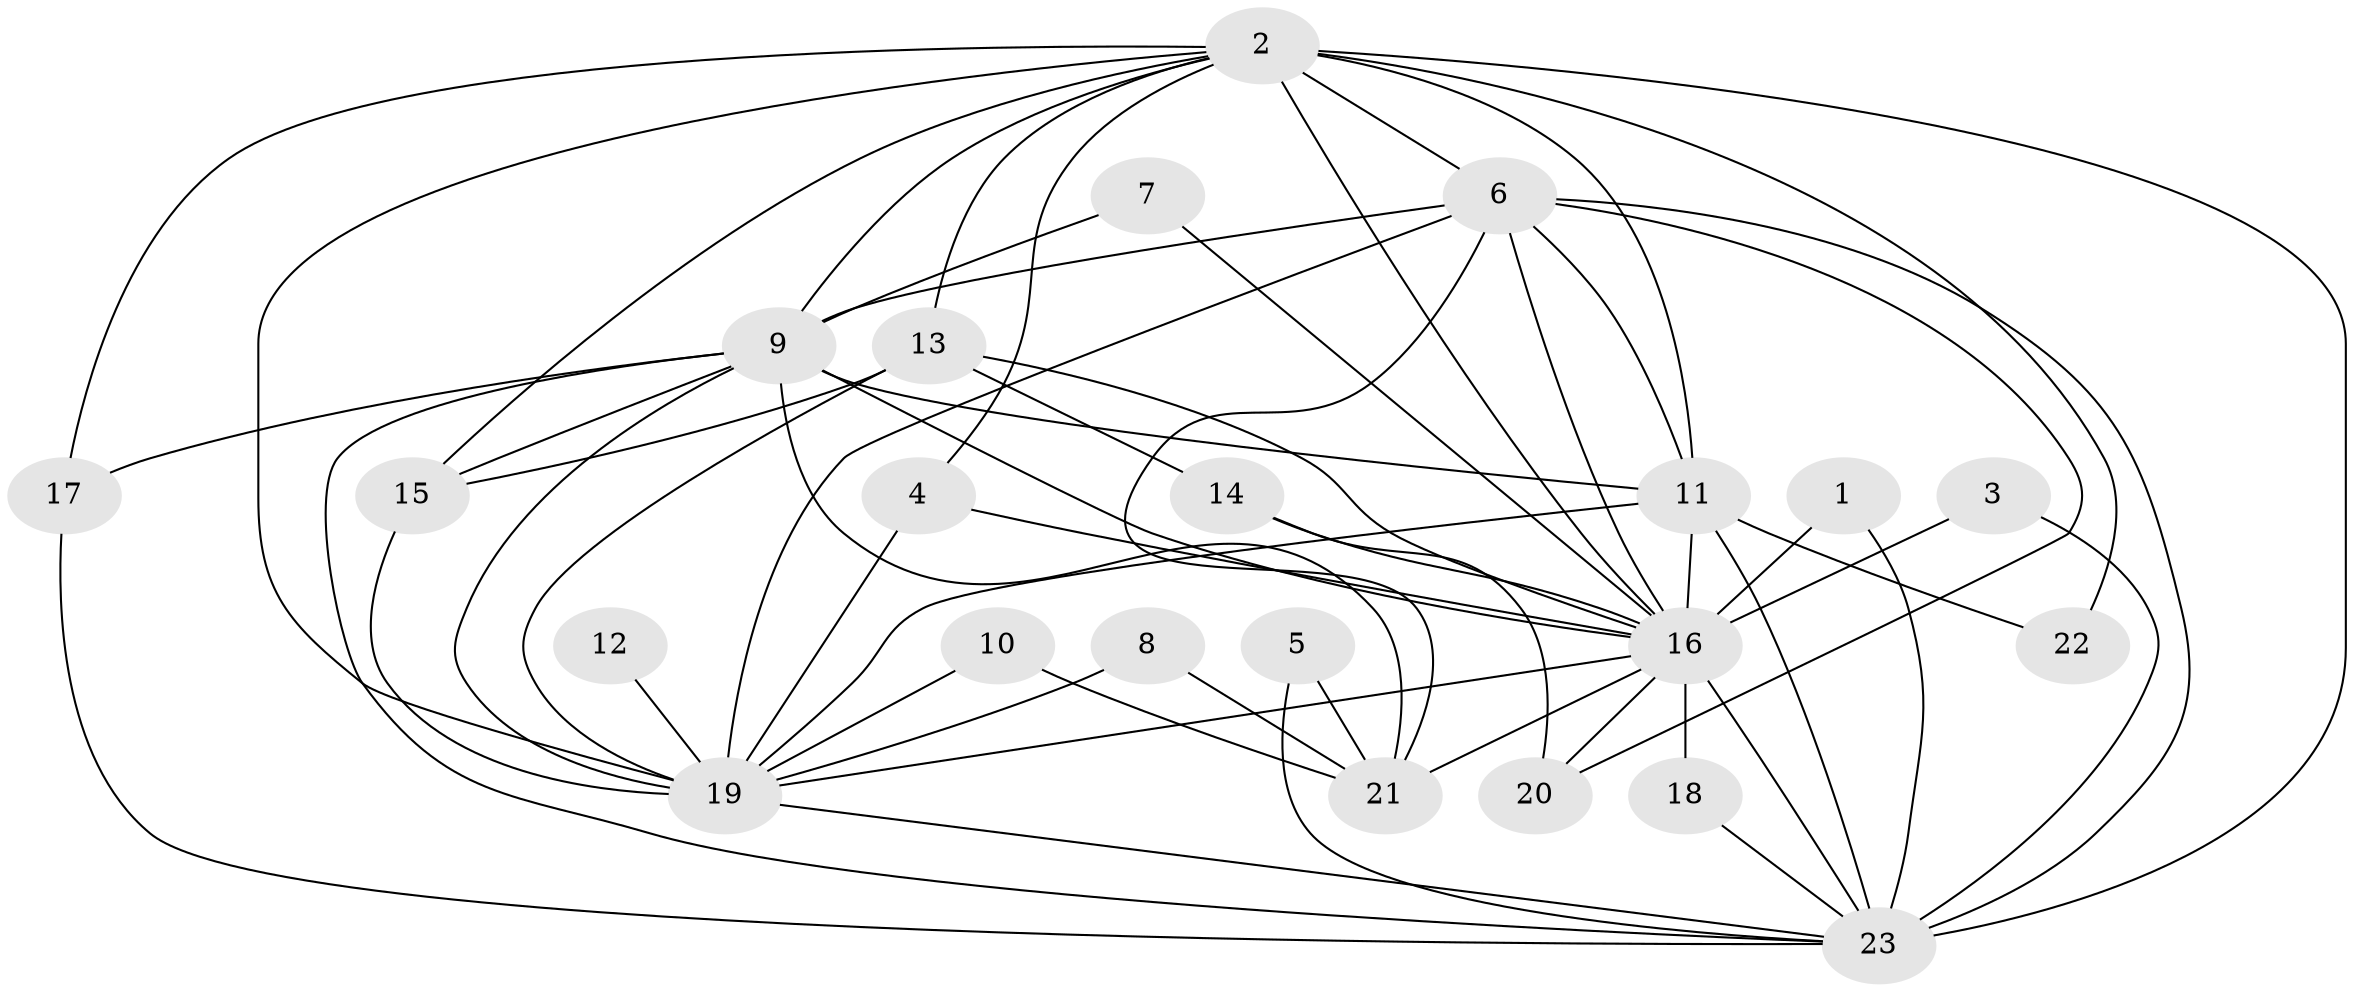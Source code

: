 // original degree distribution, {13: 0.01818181818181818, 19: 0.03636363636363636, 14: 0.01818181818181818, 15: 0.03636363636363636, 12: 0.01818181818181818, 17: 0.01818181818181818, 16: 0.01818181818181818, 18: 0.01818181818181818, 3: 0.12727272727272726, 5: 0.03636363636363636, 2: 0.6, 4: 0.03636363636363636, 7: 0.01818181818181818}
// Generated by graph-tools (version 1.1) at 2025/36/03/04/25 23:36:23]
// undirected, 23 vertices, 59 edges
graph export_dot {
  node [color=gray90,style=filled];
  1;
  2;
  3;
  4;
  5;
  6;
  7;
  8;
  9;
  10;
  11;
  12;
  13;
  14;
  15;
  16;
  17;
  18;
  19;
  20;
  21;
  22;
  23;
  1 -- 16 [weight=1.0];
  1 -- 23 [weight=1.0];
  2 -- 4 [weight=1.0];
  2 -- 6 [weight=5.0];
  2 -- 9 [weight=2.0];
  2 -- 11 [weight=3.0];
  2 -- 13 [weight=2.0];
  2 -- 15 [weight=2.0];
  2 -- 16 [weight=4.0];
  2 -- 17 [weight=1.0];
  2 -- 19 [weight=2.0];
  2 -- 22 [weight=1.0];
  2 -- 23 [weight=4.0];
  3 -- 16 [weight=1.0];
  3 -- 23 [weight=1.0];
  4 -- 16 [weight=1.0];
  4 -- 19 [weight=1.0];
  5 -- 21 [weight=1.0];
  5 -- 23 [weight=1.0];
  6 -- 9 [weight=2.0];
  6 -- 11 [weight=4.0];
  6 -- 16 [weight=4.0];
  6 -- 19 [weight=4.0];
  6 -- 20 [weight=1.0];
  6 -- 21 [weight=2.0];
  6 -- 23 [weight=2.0];
  7 -- 9 [weight=1.0];
  7 -- 16 [weight=1.0];
  8 -- 19 [weight=1.0];
  8 -- 21 [weight=1.0];
  9 -- 11 [weight=1.0];
  9 -- 15 [weight=1.0];
  9 -- 16 [weight=3.0];
  9 -- 17 [weight=1.0];
  9 -- 19 [weight=1.0];
  9 -- 21 [weight=1.0];
  9 -- 23 [weight=2.0];
  10 -- 19 [weight=1.0];
  10 -- 21 [weight=1.0];
  11 -- 16 [weight=2.0];
  11 -- 19 [weight=2.0];
  11 -- 22 [weight=3.0];
  11 -- 23 [weight=1.0];
  12 -- 19 [weight=1.0];
  13 -- 14 [weight=1.0];
  13 -- 15 [weight=1.0];
  13 -- 16 [weight=1.0];
  13 -- 19 [weight=1.0];
  14 -- 16 [weight=3.0];
  14 -- 20 [weight=1.0];
  15 -- 19 [weight=1.0];
  16 -- 18 [weight=1.0];
  16 -- 19 [weight=2.0];
  16 -- 20 [weight=1.0];
  16 -- 21 [weight=1.0];
  16 -- 23 [weight=2.0];
  17 -- 23 [weight=1.0];
  18 -- 23 [weight=1.0];
  19 -- 23 [weight=1.0];
}
